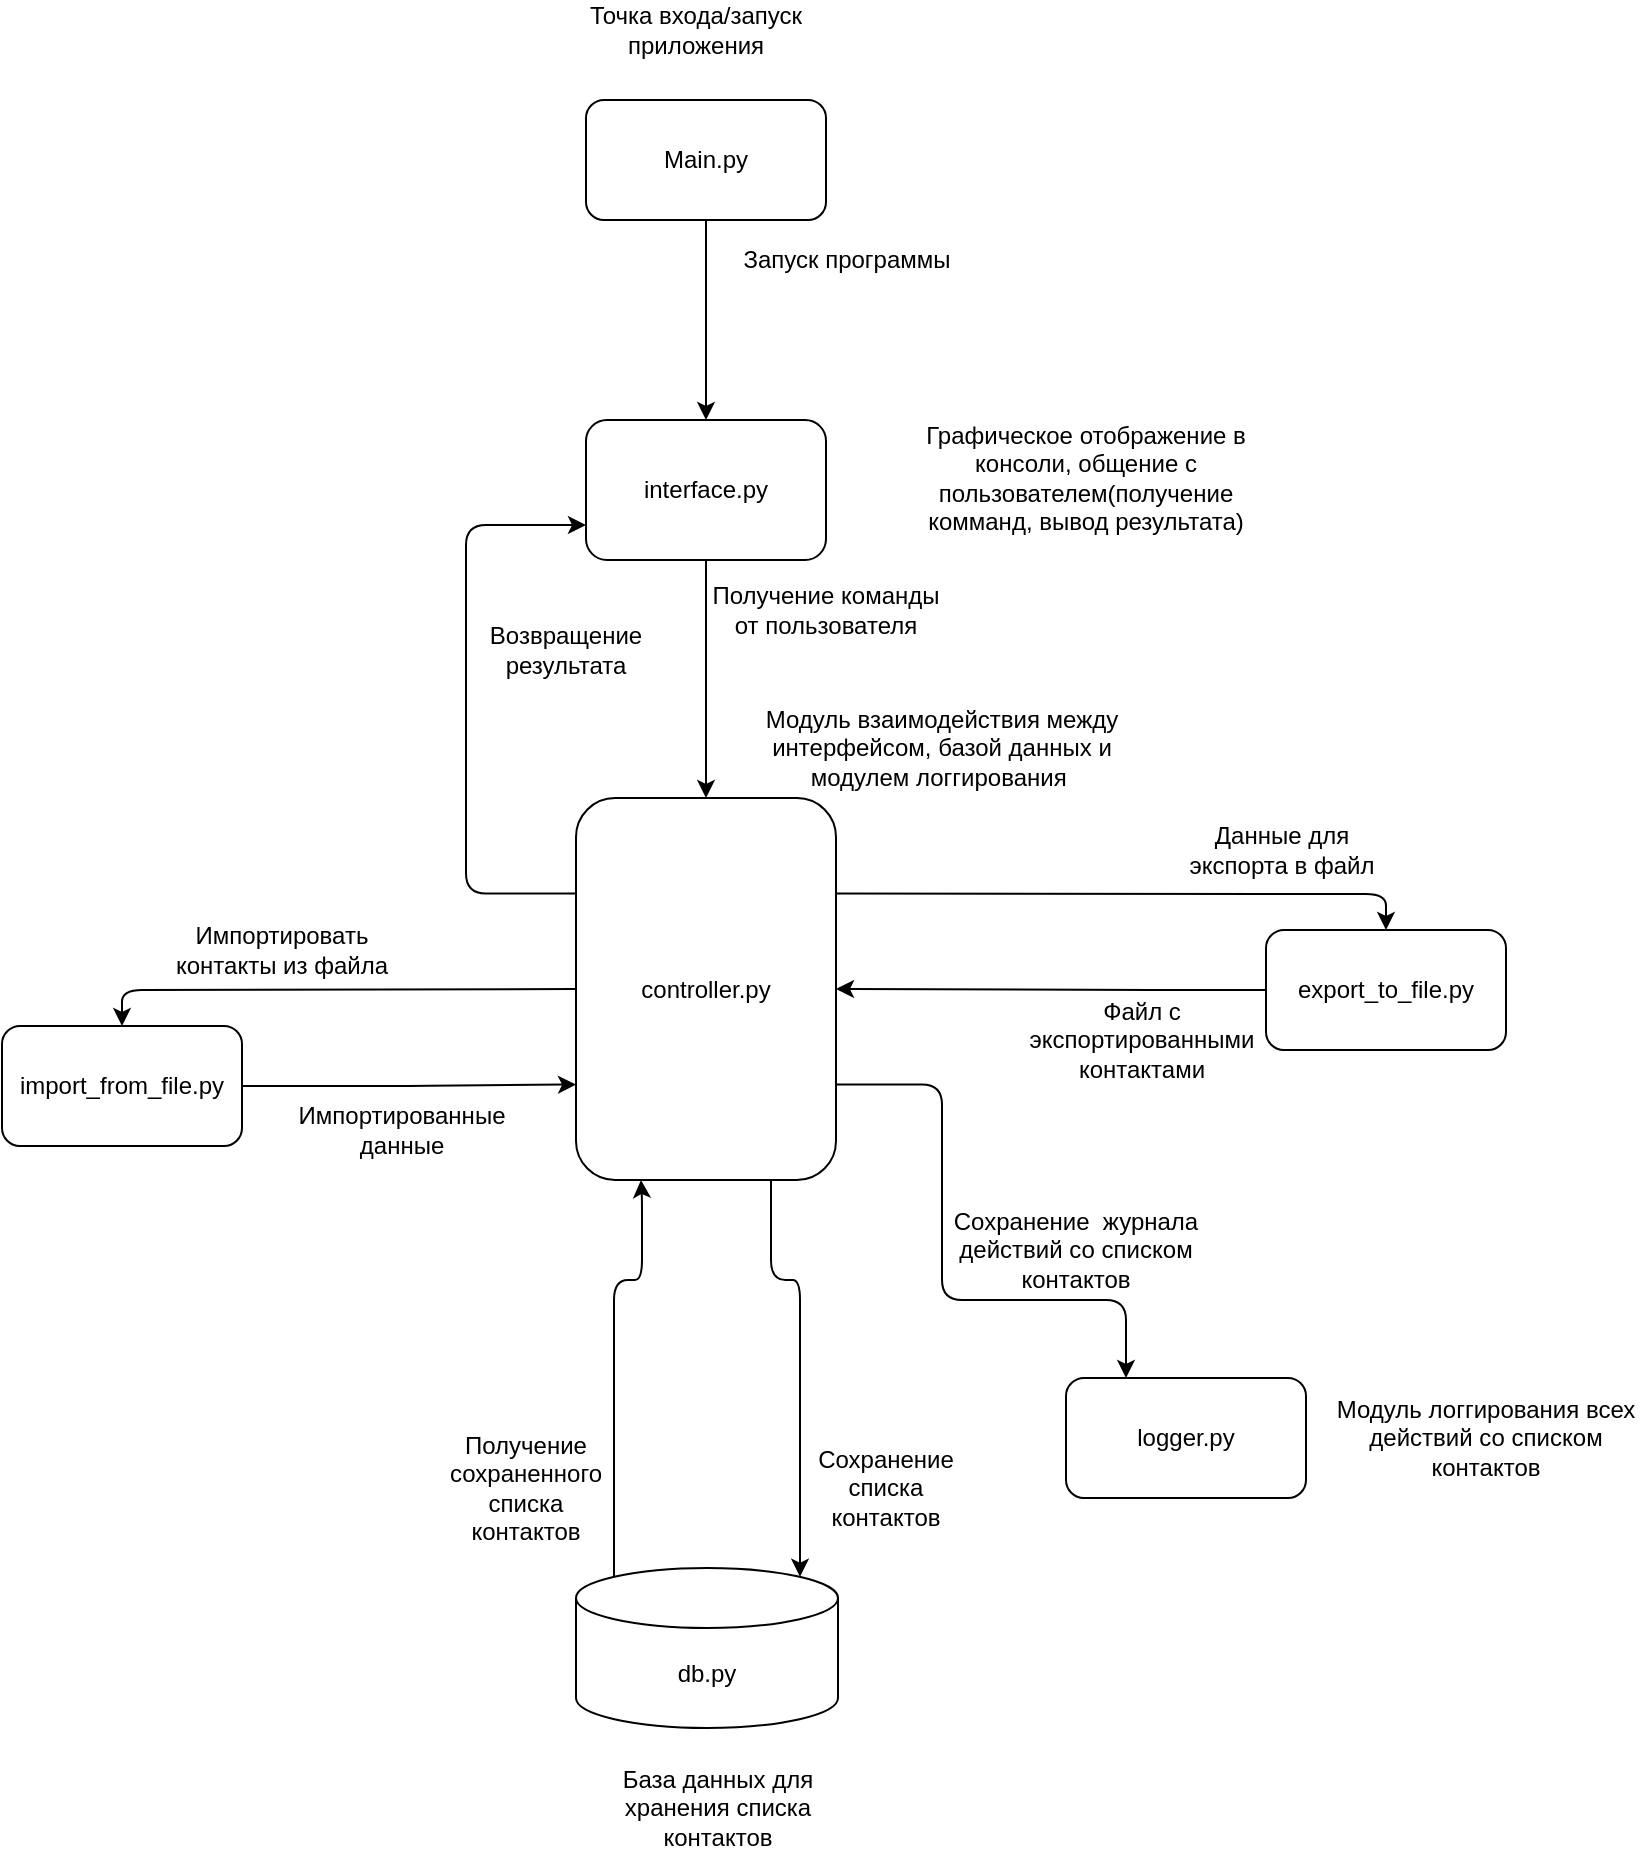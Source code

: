 <mxfile>
    <diagram id="Y0g7qM-dOtGkc-WGfHgg" name="Page-1">
        <mxGraphModel dx="882" dy="645" grid="1" gridSize="10" guides="1" tooltips="1" connect="1" arrows="1" fold="1" page="1" pageScale="1" pageWidth="1169" pageHeight="1654" math="0" shadow="0">
            <root>
                <mxCell id="0"/>
                <mxCell id="1" parent="0"/>
                <mxCell id="oIdS2dxiCFurpOh3gipV-34" style="edgeStyle=elbowEdgeStyle;rounded=1;orthogonalLoop=1;jettySize=auto;html=1;exitX=0;exitY=0.25;exitDx=0;exitDy=0;entryX=0;entryY=0.75;entryDx=0;entryDy=0;" parent="1" source="2" target="3" edge="1">
                    <mxGeometry relative="1" as="geometry">
                        <mxPoint x="467" y="330" as="targetPoint"/>
                        <Array as="points">
                            <mxPoint x="412" y="380"/>
                        </Array>
                    </mxGeometry>
                </mxCell>
                <mxCell id="oIdS2dxiCFurpOh3gipV-47" style="edgeStyle=orthogonalEdgeStyle;rounded=1;orthogonalLoop=1;jettySize=auto;html=1;exitX=0.75;exitY=1;exitDx=0;exitDy=0;entryX=0.855;entryY=0;entryDx=0;entryDy=4.35;entryPerimeter=0;" parent="1" source="2" target="36" edge="1">
                    <mxGeometry relative="1" as="geometry">
                        <mxPoint x="572" y="710" as="targetPoint"/>
                        <Array as="points">
                            <mxPoint x="565" y="720"/>
                            <mxPoint x="579" y="720"/>
                        </Array>
                    </mxGeometry>
                </mxCell>
                <mxCell id="47" style="edgeStyle=orthogonalEdgeStyle;rounded=1;html=1;exitX=1;exitY=0.75;exitDx=0;exitDy=0;entryX=0.25;entryY=0;entryDx=0;entryDy=0;elbow=vertical;" edge="1" parent="1" source="2" target="40">
                    <mxGeometry relative="1" as="geometry">
                        <Array as="points">
                            <mxPoint x="650" y="622"/>
                            <mxPoint x="650" y="730"/>
                            <mxPoint x="742" y="730"/>
                        </Array>
                    </mxGeometry>
                </mxCell>
                <mxCell id="2" value="controller.py" style="rounded=1;whiteSpace=wrap;html=1;" parent="1" vertex="1">
                    <mxGeometry x="467" y="479" width="130" height="191" as="geometry"/>
                </mxCell>
                <mxCell id="oIdS2dxiCFurpOh3gipV-33" style="edgeStyle=orthogonalEdgeStyle;rounded=0;orthogonalLoop=1;jettySize=auto;html=1;" parent="1" source="3" target="2" edge="1">
                    <mxGeometry relative="1" as="geometry"/>
                </mxCell>
                <mxCell id="25" style="edgeStyle=elbowEdgeStyle;elbow=vertical;html=1;exitX=0;exitY=0.5;exitDx=0;exitDy=0;entryX=0.5;entryY=0;entryDx=0;entryDy=0;" edge="1" parent="1" source="2" target="22">
                    <mxGeometry relative="1" as="geometry">
                        <Array as="points">
                            <mxPoint x="360" y="575"/>
                        </Array>
                    </mxGeometry>
                </mxCell>
                <mxCell id="3" value="interface.py" style="rounded=1;whiteSpace=wrap;html=1;" parent="1" vertex="1">
                    <mxGeometry x="472" y="290" width="120" height="70" as="geometry"/>
                </mxCell>
                <mxCell id="5" value="Запуск программы" style="text;html=1;align=center;verticalAlign=middle;resizable=0;points=[];autosize=1;strokeColor=none;fillColor=none;" parent="1" vertex="1">
                    <mxGeometry x="542" y="200" width="120" height="20" as="geometry"/>
                </mxCell>
                <mxCell id="oIdS2dxiCFurpOh3gipV-26" style="edgeStyle=orthogonalEdgeStyle;rounded=0;orthogonalLoop=1;jettySize=auto;html=1;" parent="1" source="oIdS2dxiCFurpOh3gipV-22" target="3" edge="1">
                    <mxGeometry relative="1" as="geometry"/>
                </mxCell>
                <mxCell id="oIdS2dxiCFurpOh3gipV-22" value="Main.py" style="rounded=1;whiteSpace=wrap;html=1;" parent="1" vertex="1">
                    <mxGeometry x="472" y="130" width="120" height="60" as="geometry"/>
                </mxCell>
                <mxCell id="oIdS2dxiCFurpOh3gipV-24" value="Точка входа/запуск приложения" style="text;html=1;strokeColor=none;fillColor=none;align=center;verticalAlign=middle;whiteSpace=wrap;rounded=0;" parent="1" vertex="1">
                    <mxGeometry x="462" y="80" width="130" height="30" as="geometry"/>
                </mxCell>
                <mxCell id="oIdS2dxiCFurpOh3gipV-28" value="Графическое отображение в консоли, общение с пользователем(получение комманд, вывод результата)" style="text;html=1;strokeColor=none;fillColor=none;align=center;verticalAlign=middle;whiteSpace=wrap;rounded=0;" parent="1" vertex="1">
                    <mxGeometry x="632" y="287.5" width="180" height="62.5" as="geometry"/>
                </mxCell>
                <mxCell id="oIdS2dxiCFurpOh3gipV-37" value="&lt;span style=&quot;&quot;&gt;Получение команды от пользователя&lt;/span&gt;" style="text;html=1;strokeColor=none;fillColor=none;align=center;verticalAlign=middle;whiteSpace=wrap;rounded=0;" parent="1" vertex="1">
                    <mxGeometry x="532" y="370" width="120" height="30" as="geometry"/>
                </mxCell>
                <mxCell id="oIdS2dxiCFurpOh3gipV-38" value="&lt;span style=&quot;&quot;&gt;Возвращение результата&lt;/span&gt;" style="text;html=1;strokeColor=none;fillColor=none;align=center;verticalAlign=middle;whiteSpace=wrap;rounded=0;" parent="1" vertex="1">
                    <mxGeometry x="402" y="390" width="120" height="30" as="geometry"/>
                </mxCell>
                <mxCell id="oIdS2dxiCFurpOh3gipV-41" value="Модуль взаимодействия между интерфейсом, базой данных и модулем логгирования&amp;nbsp;" style="text;html=1;strokeColor=none;fillColor=none;align=center;verticalAlign=middle;whiteSpace=wrap;rounded=0;" parent="1" vertex="1">
                    <mxGeometry x="540" y="429" width="220" height="50" as="geometry"/>
                </mxCell>
                <mxCell id="oIdS2dxiCFurpOh3gipV-42" value="Модуль логгирования всех действий со списком контактов" style="text;html=1;strokeColor=none;fillColor=none;align=center;verticalAlign=middle;whiteSpace=wrap;rounded=0;" parent="1" vertex="1">
                    <mxGeometry x="842" y="771" width="160" height="56" as="geometry"/>
                </mxCell>
                <mxCell id="oIdS2dxiCFurpOh3gipV-46" style="edgeStyle=orthogonalEdgeStyle;rounded=1;orthogonalLoop=1;jettySize=auto;html=1;exitX=0.145;exitY=0;exitDx=0;exitDy=4.35;exitPerimeter=0;entryX=0.25;entryY=1;entryDx=0;entryDy=0;" parent="1" source="36" target="2" edge="1">
                    <mxGeometry relative="1" as="geometry">
                        <mxPoint x="486" y="680" as="targetPoint"/>
                        <Array as="points">
                            <mxPoint x="486" y="720"/>
                            <mxPoint x="500" y="720"/>
                            <mxPoint x="500" y="680"/>
                        </Array>
                        <mxPoint x="485.995" y="659.35" as="sourcePoint"/>
                    </mxGeometry>
                </mxCell>
                <mxCell id="oIdS2dxiCFurpOh3gipV-56" value="Сохранение&amp;nbsp; журнала действий со списком контактов" style="text;html=1;strokeColor=none;fillColor=none;align=center;verticalAlign=middle;whiteSpace=wrap;rounded=0;" parent="1" vertex="1">
                    <mxGeometry x="652" y="680" width="130" height="50" as="geometry"/>
                </mxCell>
                <mxCell id="26" style="edgeStyle=elbowEdgeStyle;rounded=1;html=1;exitX=1;exitY=0.5;exitDx=0;exitDy=0;entryX=0;entryY=0.75;entryDx=0;entryDy=0;" edge="1" parent="1" source="22" target="2">
                    <mxGeometry relative="1" as="geometry"/>
                </mxCell>
                <mxCell id="22" value="import_from_file.py" style="rounded=1;whiteSpace=wrap;html=1;" vertex="1" parent="1">
                    <mxGeometry x="180" y="593" width="120" height="60" as="geometry"/>
                </mxCell>
                <mxCell id="31" style="edgeStyle=elbowEdgeStyle;rounded=1;html=1;exitX=1;exitY=0.5;exitDx=0;exitDy=0;entryX=1;entryY=0.5;entryDx=0;entryDy=0;" edge="1" parent="1" source="23" target="2">
                    <mxGeometry relative="1" as="geometry"/>
                </mxCell>
                <mxCell id="23" value="export_to_file.py" style="rounded=1;whiteSpace=wrap;html=1;" vertex="1" parent="1">
                    <mxGeometry x="812" y="545" width="120" height="60" as="geometry"/>
                </mxCell>
                <mxCell id="27" style="edgeStyle=elbowEdgeStyle;elbow=vertical;html=1;exitX=1;exitY=0.25;exitDx=0;exitDy=0;entryX=0.5;entryY=0;entryDx=0;entryDy=0;" edge="1" parent="1" source="2" target="23">
                    <mxGeometry relative="1" as="geometry">
                        <mxPoint x="482" y="315" as="sourcePoint"/>
                        <mxPoint x="102" y="420" as="targetPoint"/>
                        <Array as="points">
                            <mxPoint x="740" y="527"/>
                        </Array>
                    </mxGeometry>
                </mxCell>
                <mxCell id="32" value="Данные для экспорта в файл" style="text;html=1;strokeColor=none;fillColor=none;align=center;verticalAlign=middle;whiteSpace=wrap;rounded=0;" vertex="1" parent="1">
                    <mxGeometry x="760" y="490" width="120" height="30" as="geometry"/>
                </mxCell>
                <mxCell id="33" value="Импортировать контакты из файла" style="text;html=1;strokeColor=none;fillColor=none;align=center;verticalAlign=middle;whiteSpace=wrap;rounded=0;" vertex="1" parent="1">
                    <mxGeometry x="260" y="540" width="120" height="30" as="geometry"/>
                </mxCell>
                <mxCell id="34" value="Файл с экспортированными контактами" style="text;html=1;strokeColor=none;fillColor=none;align=center;verticalAlign=middle;whiteSpace=wrap;rounded=0;" vertex="1" parent="1">
                    <mxGeometry x="690" y="575" width="120" height="50" as="geometry"/>
                </mxCell>
                <mxCell id="35" value="Импортированные данные" style="text;html=1;strokeColor=none;fillColor=none;align=center;verticalAlign=middle;whiteSpace=wrap;rounded=0;" vertex="1" parent="1">
                    <mxGeometry x="330" y="630" width="100" height="30" as="geometry"/>
                </mxCell>
                <mxCell id="36" value="db.py" style="shape=cylinder3;whiteSpace=wrap;html=1;boundedLbl=1;backgroundOutline=1;size=15;" vertex="1" parent="1">
                    <mxGeometry x="467" y="864" width="131" height="80" as="geometry"/>
                </mxCell>
                <mxCell id="37" value="База данных для хранения списка контактов" style="text;html=1;strokeColor=none;fillColor=none;align=center;verticalAlign=middle;whiteSpace=wrap;rounded=0;" vertex="1" parent="1">
                    <mxGeometry x="472.5" y="954" width="130" height="60" as="geometry"/>
                </mxCell>
                <mxCell id="38" value="Сохранение списка контактов" style="text;html=1;strokeColor=none;fillColor=none;align=center;verticalAlign=middle;whiteSpace=wrap;rounded=0;" vertex="1" parent="1">
                    <mxGeometry x="582" y="799" width="80" height="50" as="geometry"/>
                </mxCell>
                <mxCell id="40" value="logger.py" style="rounded=1;whiteSpace=wrap;html=1;" vertex="1" parent="1">
                    <mxGeometry x="712" y="769" width="120" height="60" as="geometry"/>
                </mxCell>
                <mxCell id="41" value="Получение сохраненного списка контактов" style="text;html=1;strokeColor=none;fillColor=none;align=center;verticalAlign=middle;whiteSpace=wrap;rounded=0;" vertex="1" parent="1">
                    <mxGeometry x="402" y="779" width="80" height="90" as="geometry"/>
                </mxCell>
            </root>
        </mxGraphModel>
    </diagram>
</mxfile>
